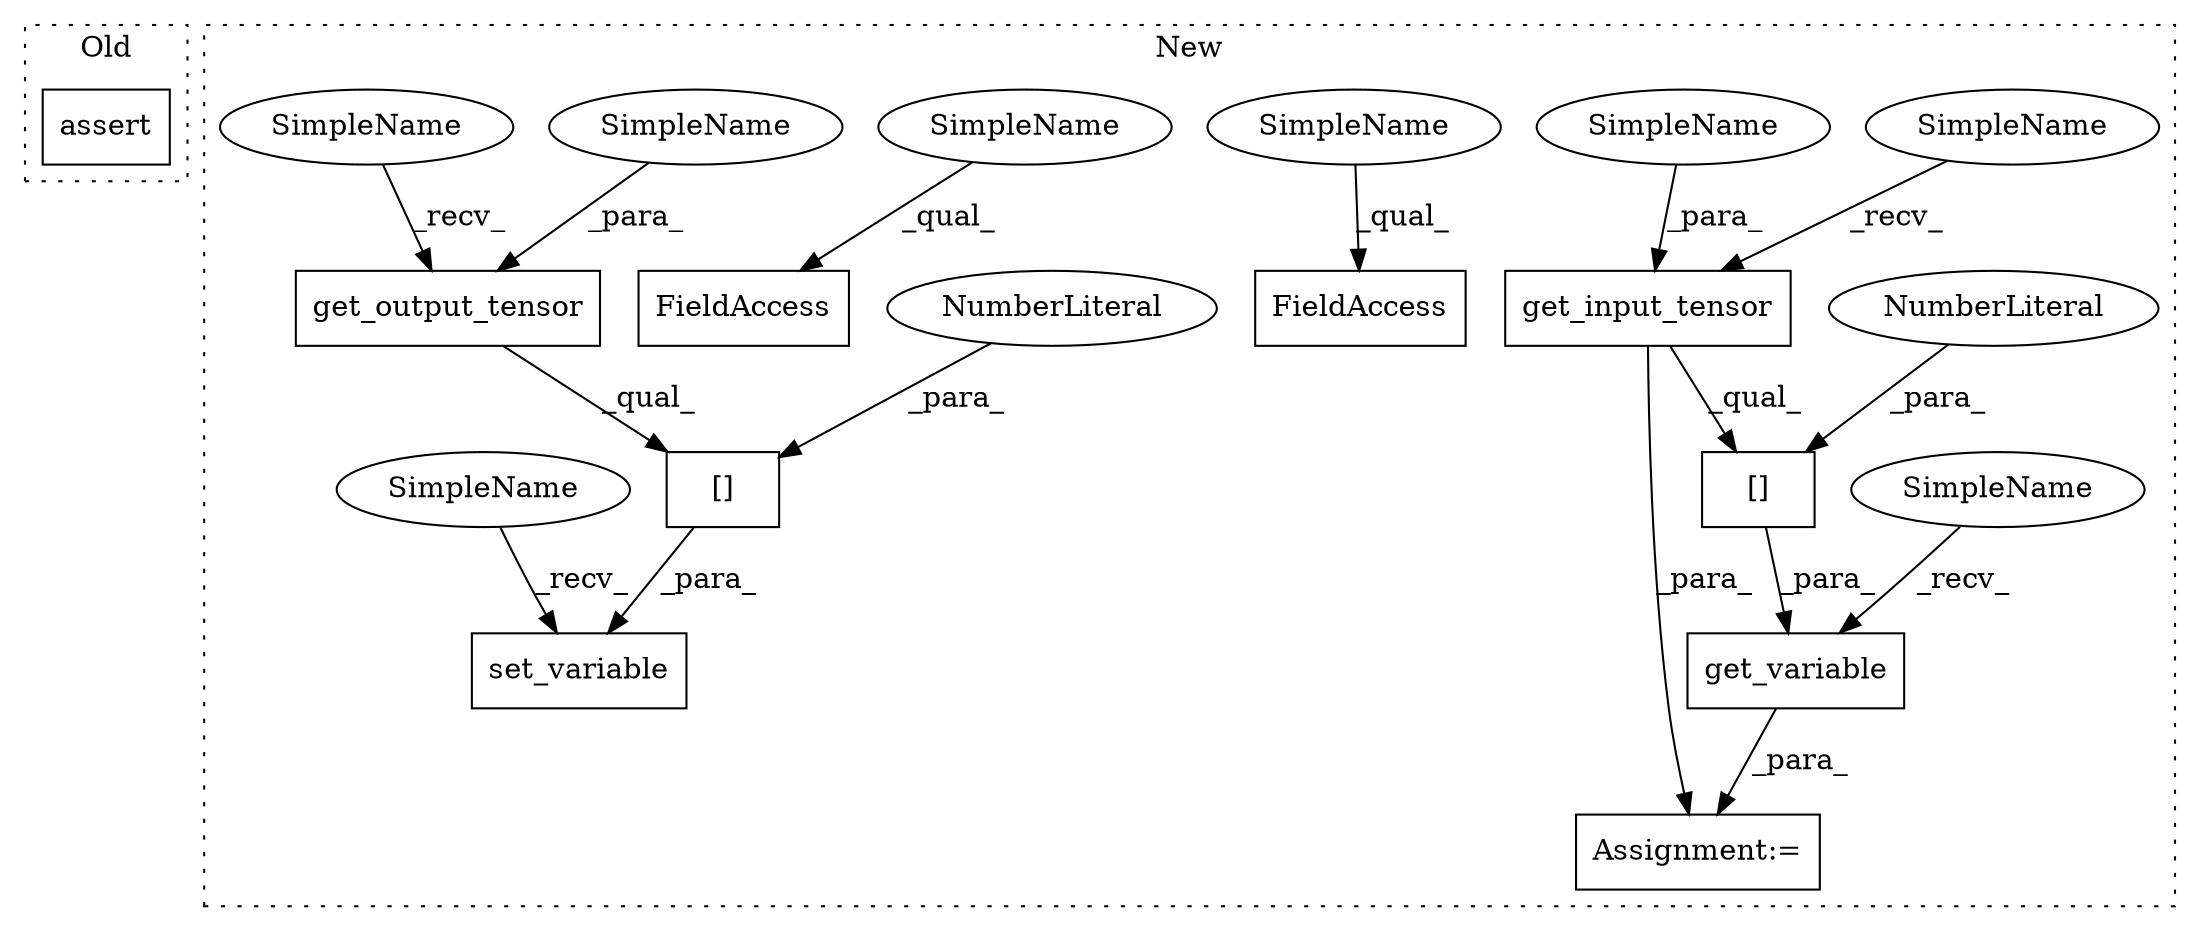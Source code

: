 digraph G {
subgraph cluster0 {
1 [label="assert" a="6" s="15889" l="7" shape="box"];
label = "Old";
style="dotted";
}
subgraph cluster1 {
2 [label="get_output_tensor" a="32" s="10824,10846" l="18,1" shape="box"];
3 [label="set_variable" a="32" s="10801,10852" l="13,1" shape="box"];
4 [label="[]" a="2" s="10814,10849" l="34,1" shape="box"];
5 [label="NumberLiteral" a="34" s="10848" l="1" shape="ellipse"];
6 [label="FieldAccess" a="22" s="10450" l="14" shape="box"];
7 [label="get_input_tensor" a="32" s="10179,10200" l="17,1" shape="box"];
8 [label="get_variable" a="32" s="10156,10204" l="13,1" shape="box"];
9 [label="[]" a="2" s="10169,10203" l="33,1" shape="box"];
10 [label="NumberLiteral" a="34" s="10202" l="1" shape="ellipse"];
11 [label="Assignment:=" a="7" s="10145" l="1" shape="box"];
12 [label="FieldAccess" a="22" s="10507" l="12" shape="box"];
13 [label="SimpleName" a="42" s="10842" l="4" shape="ellipse"];
14 [label="SimpleName" a="42" s="10450" l="4" shape="ellipse"];
15 [label="SimpleName" a="42" s="10196" l="4" shape="ellipse"];
16 [label="SimpleName" a="42" s="10507" l="4" shape="ellipse"];
17 [label="SimpleName" a="42" s="10146" l="9" shape="ellipse"];
18 [label="SimpleName" a="42" s="10814" l="9" shape="ellipse"];
19 [label="SimpleName" a="42" s="10169" l="9" shape="ellipse"];
20 [label="SimpleName" a="42" s="10791" l="9" shape="ellipse"];
label = "New";
style="dotted";
}
2 -> 4 [label="_qual_"];
4 -> 3 [label="_para_"];
5 -> 4 [label="_para_"];
7 -> 11 [label="_para_"];
7 -> 9 [label="_qual_"];
8 -> 11 [label="_para_"];
9 -> 8 [label="_para_"];
10 -> 9 [label="_para_"];
13 -> 2 [label="_para_"];
14 -> 6 [label="_qual_"];
15 -> 7 [label="_para_"];
16 -> 12 [label="_qual_"];
17 -> 8 [label="_recv_"];
18 -> 2 [label="_recv_"];
19 -> 7 [label="_recv_"];
20 -> 3 [label="_recv_"];
}